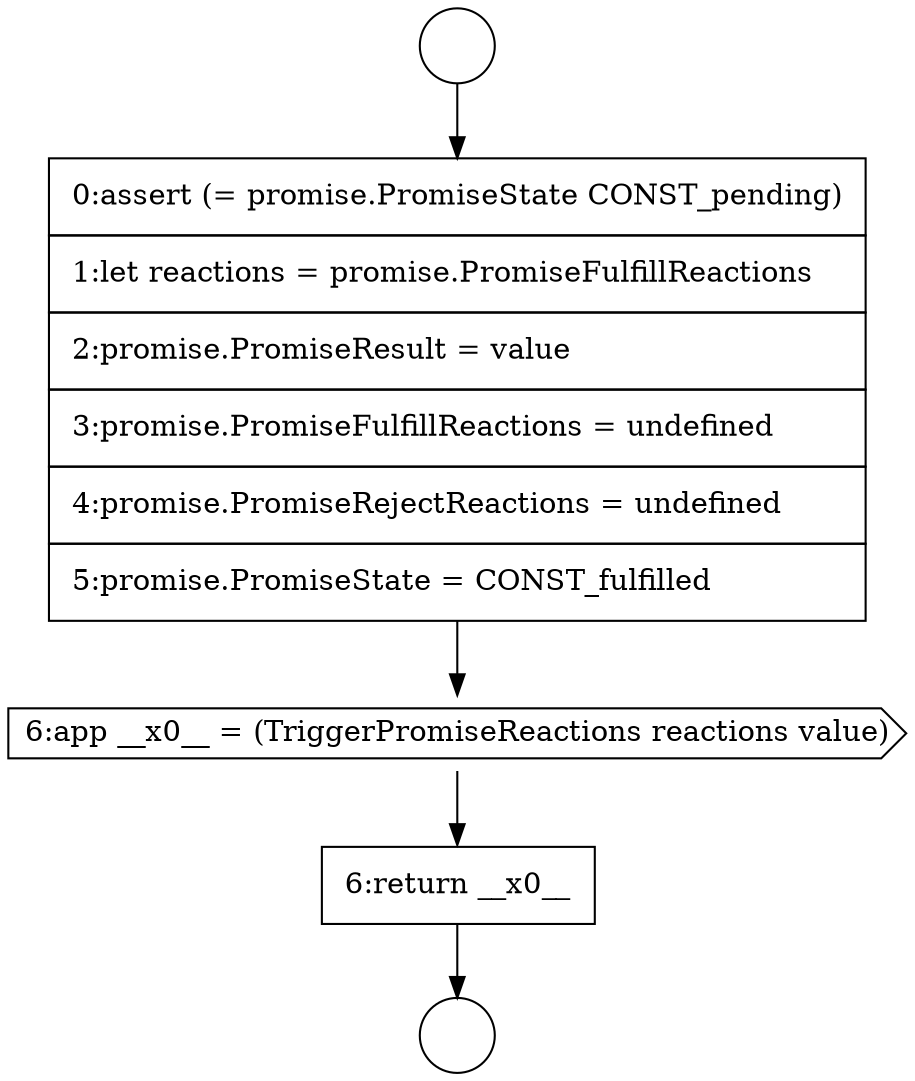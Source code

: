 digraph {
  node18614 [shape=circle label=" " color="black" fillcolor="white" style=filled]
  node18617 [shape=none, margin=0, label=<<font color="black">
    <table border="0" cellborder="1" cellspacing="0" cellpadding="10">
      <tr><td align="left">6:return __x0__</td></tr>
    </table>
  </font>> color="black" fillcolor="white" style=filled]
  node18613 [shape=circle label=" " color="black" fillcolor="white" style=filled]
  node18616 [shape=cds, label=<<font color="black">6:app __x0__ = (TriggerPromiseReactions reactions value)</font>> color="black" fillcolor="white" style=filled]
  node18615 [shape=none, margin=0, label=<<font color="black">
    <table border="0" cellborder="1" cellspacing="0" cellpadding="10">
      <tr><td align="left">0:assert (= promise.PromiseState CONST_pending)</td></tr>
      <tr><td align="left">1:let reactions = promise.PromiseFulfillReactions</td></tr>
      <tr><td align="left">2:promise.PromiseResult = value</td></tr>
      <tr><td align="left">3:promise.PromiseFulfillReactions = undefined</td></tr>
      <tr><td align="left">4:promise.PromiseRejectReactions = undefined</td></tr>
      <tr><td align="left">5:promise.PromiseState = CONST_fulfilled</td></tr>
    </table>
  </font>> color="black" fillcolor="white" style=filled]
  node18613 -> node18615 [ color="black"]
  node18615 -> node18616 [ color="black"]
  node18616 -> node18617 [ color="black"]
  node18617 -> node18614 [ color="black"]
}
